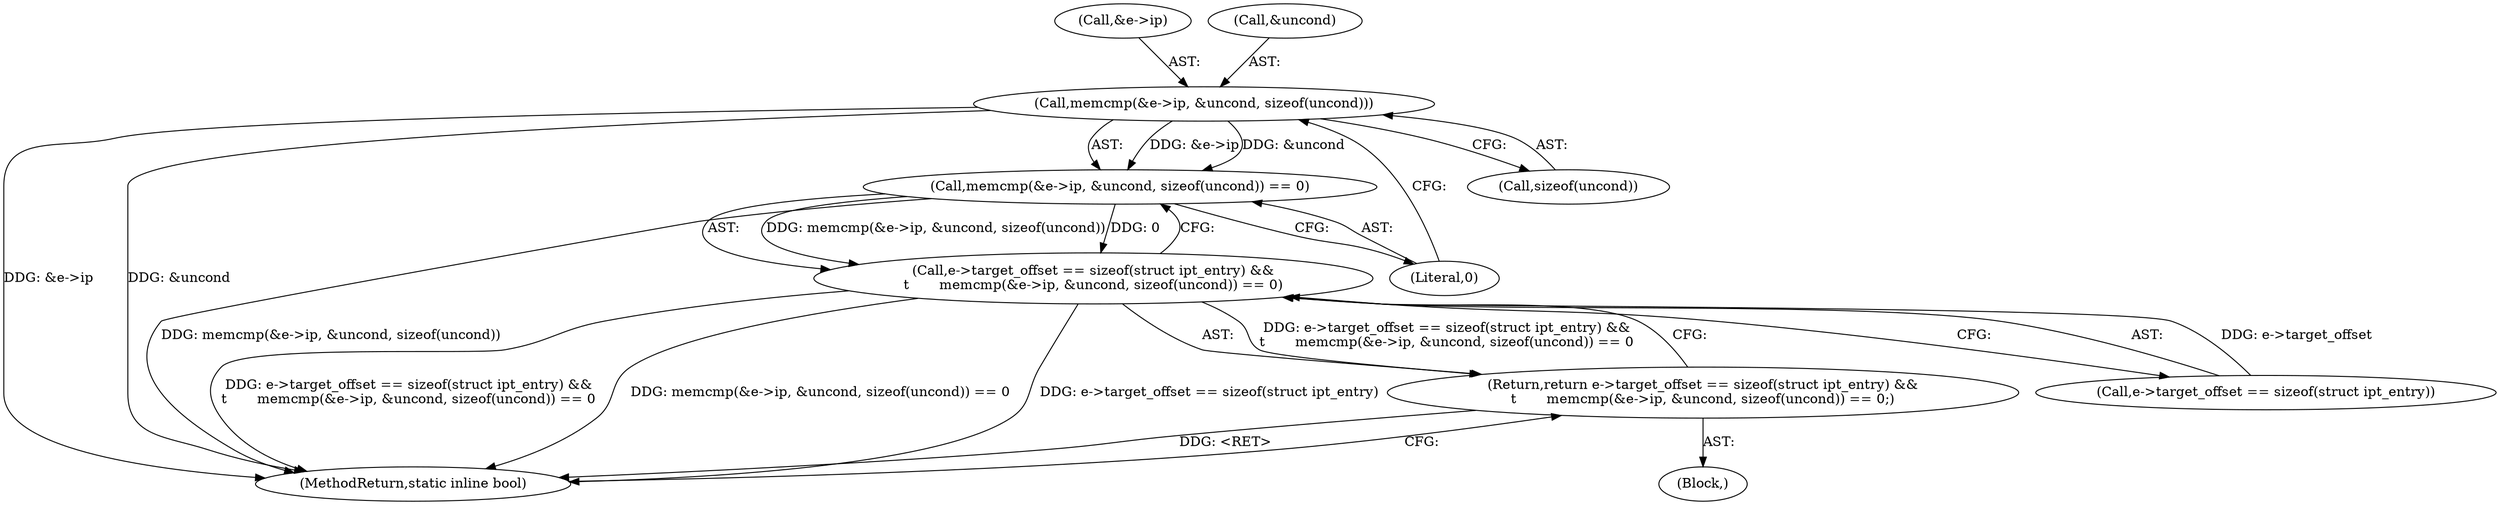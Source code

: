 digraph "0_linux_54d83fc74aa9ec72794373cb47432c5f7fb1a309_7@API" {
"1000113" [label="(Call,memcmp(&e->ip, &uncond, sizeof(uncond)))"];
"1000112" [label="(Call,memcmp(&e->ip, &uncond, sizeof(uncond)) == 0)"];
"1000105" [label="(Call,e->target_offset == sizeof(struct ipt_entry) &&\n\t       memcmp(&e->ip, &uncond, sizeof(uncond)) == 0)"];
"1000104" [label="(Return,return e->target_offset == sizeof(struct ipt_entry) &&\n\t       memcmp(&e->ip, &uncond, sizeof(uncond)) == 0;)"];
"1000122" [label="(Literal,0)"];
"1000123" [label="(MethodReturn,static inline bool)"];
"1000104" [label="(Return,return e->target_offset == sizeof(struct ipt_entry) &&\n\t       memcmp(&e->ip, &uncond, sizeof(uncond)) == 0;)"];
"1000114" [label="(Call,&e->ip)"];
"1000112" [label="(Call,memcmp(&e->ip, &uncond, sizeof(uncond)) == 0)"];
"1000105" [label="(Call,e->target_offset == sizeof(struct ipt_entry) &&\n\t       memcmp(&e->ip, &uncond, sizeof(uncond)) == 0)"];
"1000102" [label="(Block,)"];
"1000113" [label="(Call,memcmp(&e->ip, &uncond, sizeof(uncond)))"];
"1000118" [label="(Call,&uncond)"];
"1000106" [label="(Call,e->target_offset == sizeof(struct ipt_entry))"];
"1000120" [label="(Call,sizeof(uncond))"];
"1000113" -> "1000112"  [label="AST: "];
"1000113" -> "1000120"  [label="CFG: "];
"1000114" -> "1000113"  [label="AST: "];
"1000118" -> "1000113"  [label="AST: "];
"1000120" -> "1000113"  [label="AST: "];
"1000122" -> "1000113"  [label="CFG: "];
"1000113" -> "1000123"  [label="DDG: &e->ip"];
"1000113" -> "1000123"  [label="DDG: &uncond"];
"1000113" -> "1000112"  [label="DDG: &e->ip"];
"1000113" -> "1000112"  [label="DDG: &uncond"];
"1000112" -> "1000105"  [label="AST: "];
"1000112" -> "1000122"  [label="CFG: "];
"1000122" -> "1000112"  [label="AST: "];
"1000105" -> "1000112"  [label="CFG: "];
"1000112" -> "1000123"  [label="DDG: memcmp(&e->ip, &uncond, sizeof(uncond))"];
"1000112" -> "1000105"  [label="DDG: memcmp(&e->ip, &uncond, sizeof(uncond))"];
"1000112" -> "1000105"  [label="DDG: 0"];
"1000105" -> "1000104"  [label="AST: "];
"1000105" -> "1000106"  [label="CFG: "];
"1000106" -> "1000105"  [label="AST: "];
"1000104" -> "1000105"  [label="CFG: "];
"1000105" -> "1000123"  [label="DDG: e->target_offset == sizeof(struct ipt_entry) &&\n\t       memcmp(&e->ip, &uncond, sizeof(uncond)) == 0"];
"1000105" -> "1000123"  [label="DDG: memcmp(&e->ip, &uncond, sizeof(uncond)) == 0"];
"1000105" -> "1000123"  [label="DDG: e->target_offset == sizeof(struct ipt_entry)"];
"1000105" -> "1000104"  [label="DDG: e->target_offset == sizeof(struct ipt_entry) &&\n\t       memcmp(&e->ip, &uncond, sizeof(uncond)) == 0"];
"1000106" -> "1000105"  [label="DDG: e->target_offset"];
"1000104" -> "1000102"  [label="AST: "];
"1000123" -> "1000104"  [label="CFG: "];
"1000104" -> "1000123"  [label="DDG: <RET>"];
}
